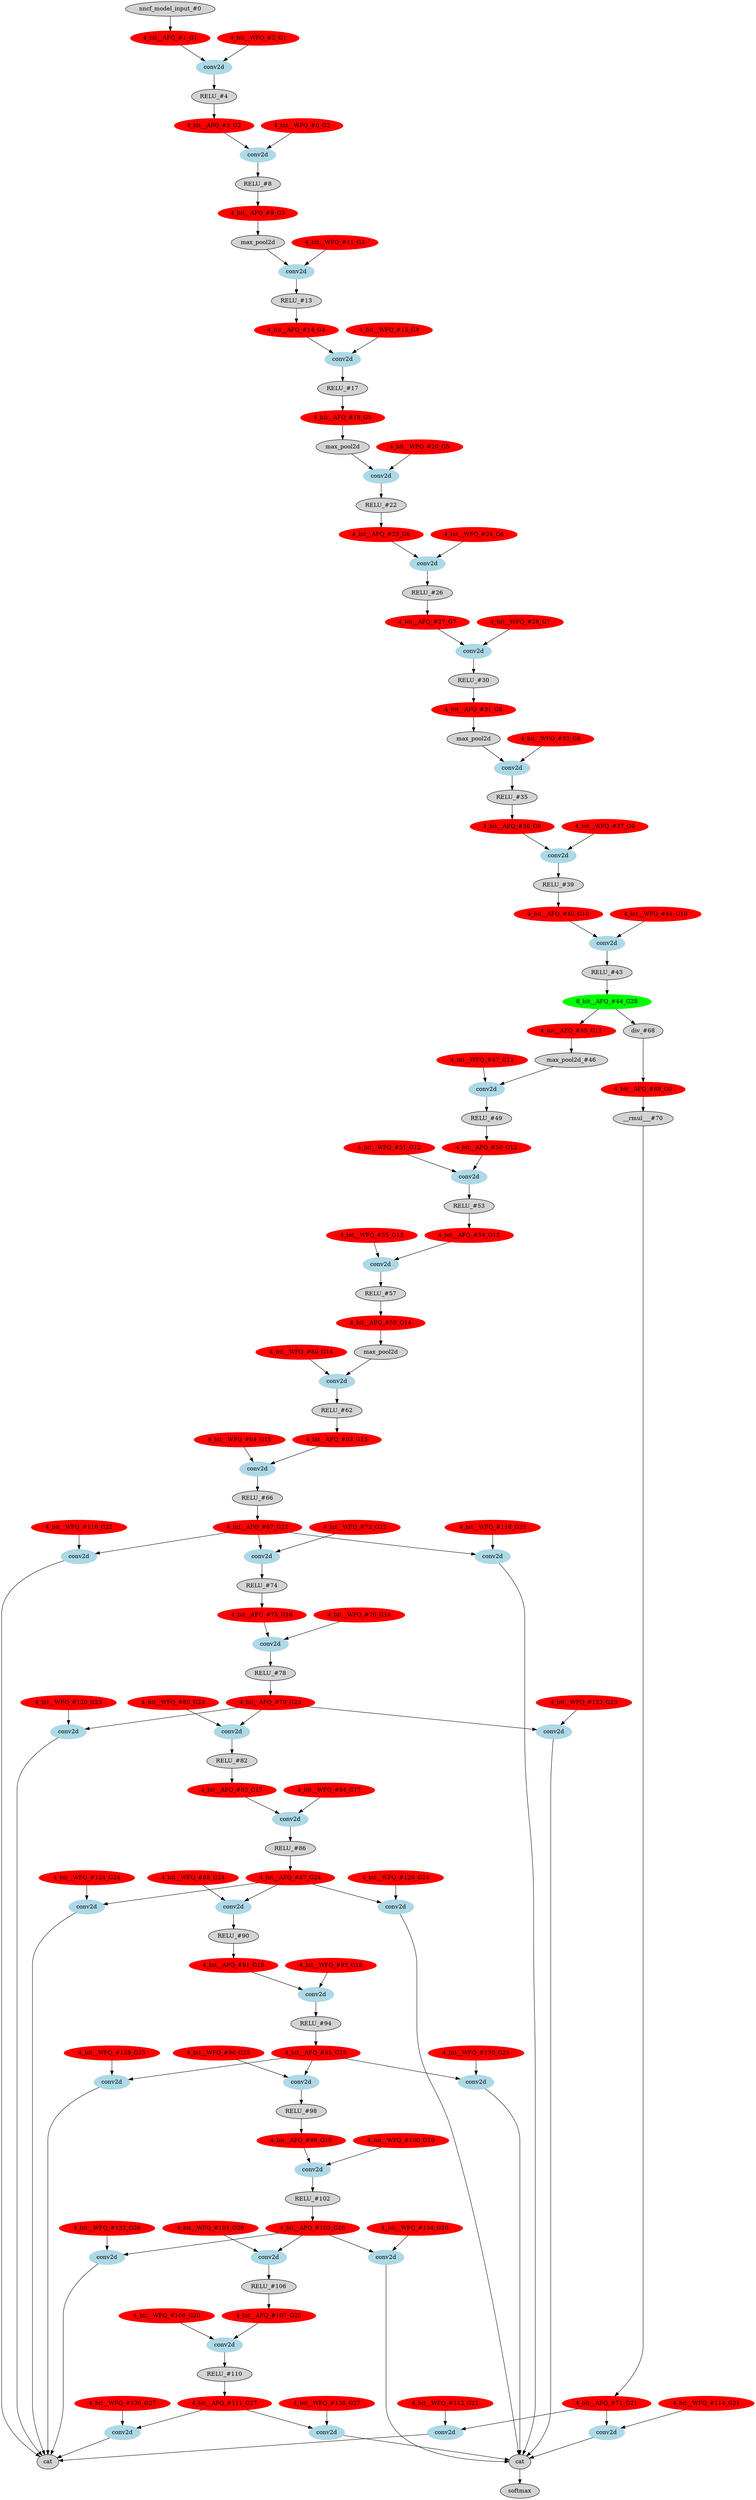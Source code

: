 strict digraph  {
"0 /nncf_model_input" [id=0, label="nncf_model_input_#0", scope="", style=filled, type=nncf_model_input];
"1 SymmetricQuantizer/symmetric_quantize" [color=red, id=1, label="4_bit__AFQ_#1_G1", scope=SymmetricQuantizer, style=filled, type=symmetric_quantize];
"2 SSD_VGG/MultiOutputSequential[basenet]/NNCFConv2d[0]/ModuleDict[pre_ops]/UpdateWeight[0]/SymmetricQuantizer[op]/symmetric_quantize" [color=red, id=2, label="4_bit__WFQ_#2_G1", scope="SSD_VGG/MultiOutputSequential[basenet]/NNCFConv2d[0]/ModuleDict[pre_ops]/UpdateWeight[0]/SymmetricQuantizer[op]", style=filled, type=symmetric_quantize];
"3 SSD_VGG/MultiOutputSequential[basenet]/NNCFConv2d[0]/conv2d" [color=lightblue, id=3, label=conv2d, scope="SSD_VGG/MultiOutputSequential[basenet]/NNCFConv2d[0]", style=filled, type=conv2d];
"4 SSD_VGG/MultiOutputSequential[basenet]/ReLU[1]/RELU" [id=4, label="RELU_#4", scope="SSD_VGG/MultiOutputSequential[basenet]/ReLU[1]", style=filled, type=RELU];
"5 SSD_VGG/MultiOutputSequential[basenet]/ReLU[1]/SymmetricQuantizer/symmetric_quantize" [color=red, id=5, label="4_bit__AFQ_#5_G2", scope="SSD_VGG/MultiOutputSequential[basenet]/ReLU[1]/SymmetricQuantizer", style=filled, type=symmetric_quantize];
"6 SSD_VGG/MultiOutputSequential[basenet]/NNCFConv2d[2]/ModuleDict[pre_ops]/UpdateWeight[0]/SymmetricQuantizer[op]/symmetric_quantize" [color=red, id=6, label="4_bit__WFQ_#6_G2", scope="SSD_VGG/MultiOutputSequential[basenet]/NNCFConv2d[2]/ModuleDict[pre_ops]/UpdateWeight[0]/SymmetricQuantizer[op]", style=filled, type=symmetric_quantize];
"7 SSD_VGG/MultiOutputSequential[basenet]/NNCFConv2d[2]/conv2d" [color=lightblue, id=7, label=conv2d, scope="SSD_VGG/MultiOutputSequential[basenet]/NNCFConv2d[2]", style=filled, type=conv2d];
"8 SSD_VGG/MultiOutputSequential[basenet]/ReLU[3]/RELU" [id=8, label="RELU_#8", scope="SSD_VGG/MultiOutputSequential[basenet]/ReLU[3]", style=filled, type=RELU];
"9 SSD_VGG/MultiOutputSequential[basenet]/ReLU[3]/SymmetricQuantizer/symmetric_quantize" [color=red, id=9, label="4_bit__AFQ_#9_G3", scope="SSD_VGG/MultiOutputSequential[basenet]/ReLU[3]/SymmetricQuantizer", style=filled, type=symmetric_quantize];
"10 SSD_VGG/MultiOutputSequential[basenet]/MaxPool2d[4]/max_pool2d" [id=10, label=max_pool2d, scope="SSD_VGG/MultiOutputSequential[basenet]/MaxPool2d[4]", style=filled, type=max_pool2d];
"11 SSD_VGG/MultiOutputSequential[basenet]/NNCFConv2d[5]/ModuleDict[pre_ops]/UpdateWeight[0]/SymmetricQuantizer[op]/symmetric_quantize" [color=red, id=11, label="4_bit__WFQ_#11_G3", scope="SSD_VGG/MultiOutputSequential[basenet]/NNCFConv2d[5]/ModuleDict[pre_ops]/UpdateWeight[0]/SymmetricQuantizer[op]", style=filled, type=symmetric_quantize];
"12 SSD_VGG/MultiOutputSequential[basenet]/NNCFConv2d[5]/conv2d" [color=lightblue, id=12, label=conv2d, scope="SSD_VGG/MultiOutputSequential[basenet]/NNCFConv2d[5]", style=filled, type=conv2d];
"13 SSD_VGG/MultiOutputSequential[basenet]/ReLU[6]/RELU" [id=13, label="RELU_#13", scope="SSD_VGG/MultiOutputSequential[basenet]/ReLU[6]", style=filled, type=RELU];
"14 SSD_VGG/MultiOutputSequential[basenet]/ReLU[6]/SymmetricQuantizer/symmetric_quantize" [color=red, id=14, label="4_bit__AFQ_#14_G4", scope="SSD_VGG/MultiOutputSequential[basenet]/ReLU[6]/SymmetricQuantizer", style=filled, type=symmetric_quantize];
"15 SSD_VGG/MultiOutputSequential[basenet]/NNCFConv2d[7]/ModuleDict[pre_ops]/UpdateWeight[0]/SymmetricQuantizer[op]/symmetric_quantize" [color=red, id=15, label="4_bit__WFQ_#15_G4", scope="SSD_VGG/MultiOutputSequential[basenet]/NNCFConv2d[7]/ModuleDict[pre_ops]/UpdateWeight[0]/SymmetricQuantizer[op]", style=filled, type=symmetric_quantize];
"16 SSD_VGG/MultiOutputSequential[basenet]/NNCFConv2d[7]/conv2d" [color=lightblue, id=16, label=conv2d, scope="SSD_VGG/MultiOutputSequential[basenet]/NNCFConv2d[7]", style=filled, type=conv2d];
"17 SSD_VGG/MultiOutputSequential[basenet]/ReLU[8]/RELU" [id=17, label="RELU_#17", scope="SSD_VGG/MultiOutputSequential[basenet]/ReLU[8]", style=filled, type=RELU];
"18 SSD_VGG/MultiOutputSequential[basenet]/ReLU[8]/SymmetricQuantizer/symmetric_quantize" [color=red, id=18, label="4_bit__AFQ_#18_G5", scope="SSD_VGG/MultiOutputSequential[basenet]/ReLU[8]/SymmetricQuantizer", style=filled, type=symmetric_quantize];
"19 SSD_VGG/MultiOutputSequential[basenet]/MaxPool2d[9]/max_pool2d" [id=19, label=max_pool2d, scope="SSD_VGG/MultiOutputSequential[basenet]/MaxPool2d[9]", style=filled, type=max_pool2d];
"20 SSD_VGG/MultiOutputSequential[basenet]/NNCFConv2d[10]/ModuleDict[pre_ops]/UpdateWeight[0]/SymmetricQuantizer[op]/symmetric_quantize" [color=red, id=20, label="4_bit__WFQ_#20_G5", scope="SSD_VGG/MultiOutputSequential[basenet]/NNCFConv2d[10]/ModuleDict[pre_ops]/UpdateWeight[0]/SymmetricQuantizer[op]", style=filled, type=symmetric_quantize];
"21 SSD_VGG/MultiOutputSequential[basenet]/NNCFConv2d[10]/conv2d" [color=lightblue, id=21, label=conv2d, scope="SSD_VGG/MultiOutputSequential[basenet]/NNCFConv2d[10]", style=filled, type=conv2d];
"22 SSD_VGG/MultiOutputSequential[basenet]/ReLU[11]/RELU" [id=22, label="RELU_#22", scope="SSD_VGG/MultiOutputSequential[basenet]/ReLU[11]", style=filled, type=RELU];
"23 SSD_VGG/MultiOutputSequential[basenet]/ReLU[11]/SymmetricQuantizer/symmetric_quantize" [color=red, id=23, label="4_bit__AFQ_#23_G6", scope="SSD_VGG/MultiOutputSequential[basenet]/ReLU[11]/SymmetricQuantizer", style=filled, type=symmetric_quantize];
"24 SSD_VGG/MultiOutputSequential[basenet]/NNCFConv2d[12]/ModuleDict[pre_ops]/UpdateWeight[0]/SymmetricQuantizer[op]/symmetric_quantize" [color=red, id=24, label="4_bit__WFQ_#24_G6", scope="SSD_VGG/MultiOutputSequential[basenet]/NNCFConv2d[12]/ModuleDict[pre_ops]/UpdateWeight[0]/SymmetricQuantizer[op]", style=filled, type=symmetric_quantize];
"25 SSD_VGG/MultiOutputSequential[basenet]/NNCFConv2d[12]/conv2d" [color=lightblue, id=25, label=conv2d, scope="SSD_VGG/MultiOutputSequential[basenet]/NNCFConv2d[12]", style=filled, type=conv2d];
"26 SSD_VGG/MultiOutputSequential[basenet]/ReLU[13]/RELU" [id=26, label="RELU_#26", scope="SSD_VGG/MultiOutputSequential[basenet]/ReLU[13]", style=filled, type=RELU];
"27 SSD_VGG/MultiOutputSequential[basenet]/ReLU[13]/SymmetricQuantizer/symmetric_quantize" [color=red, id=27, label="4_bit__AFQ_#27_G7", scope="SSD_VGG/MultiOutputSequential[basenet]/ReLU[13]/SymmetricQuantizer", style=filled, type=symmetric_quantize];
"28 SSD_VGG/MultiOutputSequential[basenet]/NNCFConv2d[14]/ModuleDict[pre_ops]/UpdateWeight[0]/SymmetricQuantizer[op]/symmetric_quantize" [color=red, id=28, label="4_bit__WFQ_#28_G7", scope="SSD_VGG/MultiOutputSequential[basenet]/NNCFConv2d[14]/ModuleDict[pre_ops]/UpdateWeight[0]/SymmetricQuantizer[op]", style=filled, type=symmetric_quantize];
"29 SSD_VGG/MultiOutputSequential[basenet]/NNCFConv2d[14]/conv2d" [color=lightblue, id=29, label=conv2d, scope="SSD_VGG/MultiOutputSequential[basenet]/NNCFConv2d[14]", style=filled, type=conv2d];
"30 SSD_VGG/MultiOutputSequential[basenet]/ReLU[15]/RELU" [id=30, label="RELU_#30", scope="SSD_VGG/MultiOutputSequential[basenet]/ReLU[15]", style=filled, type=RELU];
"31 SSD_VGG/MultiOutputSequential[basenet]/ReLU[15]/SymmetricQuantizer/symmetric_quantize" [color=red, id=31, label="4_bit__AFQ_#31_G8", scope="SSD_VGG/MultiOutputSequential[basenet]/ReLU[15]/SymmetricQuantizer", style=filled, type=symmetric_quantize];
"32 SSD_VGG/MultiOutputSequential[basenet]/MaxPool2d[16]/max_pool2d" [id=32, label=max_pool2d, scope="SSD_VGG/MultiOutputSequential[basenet]/MaxPool2d[16]", style=filled, type=max_pool2d];
"33 SSD_VGG/MultiOutputSequential[basenet]/NNCFConv2d[17]/ModuleDict[pre_ops]/UpdateWeight[0]/SymmetricQuantizer[op]/symmetric_quantize" [color=red, id=33, label="4_bit__WFQ_#33_G8", scope="SSD_VGG/MultiOutputSequential[basenet]/NNCFConv2d[17]/ModuleDict[pre_ops]/UpdateWeight[0]/SymmetricQuantizer[op]", style=filled, type=symmetric_quantize];
"34 SSD_VGG/MultiOutputSequential[basenet]/NNCFConv2d[17]/conv2d" [color=lightblue, id=34, label=conv2d, scope="SSD_VGG/MultiOutputSequential[basenet]/NNCFConv2d[17]", style=filled, type=conv2d];
"35 SSD_VGG/MultiOutputSequential[basenet]/ReLU[18]/RELU" [id=35, label="RELU_#35", scope="SSD_VGG/MultiOutputSequential[basenet]/ReLU[18]", style=filled, type=RELU];
"36 SSD_VGG/MultiOutputSequential[basenet]/ReLU[18]/SymmetricQuantizer/symmetric_quantize" [color=red, id=36, label="4_bit__AFQ_#36_G9", scope="SSD_VGG/MultiOutputSequential[basenet]/ReLU[18]/SymmetricQuantizer", style=filled, type=symmetric_quantize];
"37 SSD_VGG/MultiOutputSequential[basenet]/NNCFConv2d[19]/ModuleDict[pre_ops]/UpdateWeight[0]/SymmetricQuantizer[op]/symmetric_quantize" [color=red, id=37, label="4_bit__WFQ_#37_G9", scope="SSD_VGG/MultiOutputSequential[basenet]/NNCFConv2d[19]/ModuleDict[pre_ops]/UpdateWeight[0]/SymmetricQuantizer[op]", style=filled, type=symmetric_quantize];
"38 SSD_VGG/MultiOutputSequential[basenet]/NNCFConv2d[19]/conv2d" [color=lightblue, id=38, label=conv2d, scope="SSD_VGG/MultiOutputSequential[basenet]/NNCFConv2d[19]", style=filled, type=conv2d];
"39 SSD_VGG/MultiOutputSequential[basenet]/ReLU[20]/RELU" [id=39, label="RELU_#39", scope="SSD_VGG/MultiOutputSequential[basenet]/ReLU[20]", style=filled, type=RELU];
"40 SSD_VGG/MultiOutputSequential[basenet]/ReLU[20]/SymmetricQuantizer/symmetric_quantize" [color=red, id=40, label="4_bit__AFQ_#40_G10", scope="SSD_VGG/MultiOutputSequential[basenet]/ReLU[20]/SymmetricQuantizer", style=filled, type=symmetric_quantize];
"41 SSD_VGG/MultiOutputSequential[basenet]/NNCFConv2d[21]/ModuleDict[pre_ops]/UpdateWeight[0]/SymmetricQuantizer[op]/symmetric_quantize" [color=red, id=41, label="4_bit__WFQ_#41_G10", scope="SSD_VGG/MultiOutputSequential[basenet]/NNCFConv2d[21]/ModuleDict[pre_ops]/UpdateWeight[0]/SymmetricQuantizer[op]", style=filled, type=symmetric_quantize];
"42 SSD_VGG/MultiOutputSequential[basenet]/NNCFConv2d[21]/conv2d" [color=lightblue, id=42, label=conv2d, scope="SSD_VGG/MultiOutputSequential[basenet]/NNCFConv2d[21]", style=filled, type=conv2d];
"43 SSD_VGG/MultiOutputSequential[basenet]/ReLU[22]/RELU" [id=43, label="RELU_#43", scope="SSD_VGG/MultiOutputSequential[basenet]/ReLU[22]", style=filled, type=RELU];
"44 SSD_VGG/MultiOutputSequential[basenet]/ReLU[22]/AsymmetricQuantizer/asymmetric_quantize" [color=green, id=44, label="8_bit__AFQ_#44_G28", scope="SSD_VGG/MultiOutputSequential[basenet]/ReLU[22]/AsymmetricQuantizer", style=filled, type=asymmetric_quantize];
"45 SSD_VGG/MultiOutputSequential[basenet]/MaxPool2d[23]/SymmetricQuantizer/symmetric_quantize" [color=red, id=45, label="4_bit__AFQ_#45_G11", scope="SSD_VGG/MultiOutputSequential[basenet]/MaxPool2d[23]/SymmetricQuantizer", style=filled, type=symmetric_quantize];
"46 SSD_VGG/MultiOutputSequential[basenet]/MaxPool2d[23]/max_pool2d" [id=46, label="max_pool2d_#46", scope="SSD_VGG/MultiOutputSequential[basenet]/MaxPool2d[23]", style=filled, type=max_pool2d];
"47 SSD_VGG/MultiOutputSequential[basenet]/NNCFConv2d[24]/ModuleDict[pre_ops]/UpdateWeight[0]/SymmetricQuantizer[op]/symmetric_quantize" [color=red, id=47, label="4_bit__WFQ_#47_G11", scope="SSD_VGG/MultiOutputSequential[basenet]/NNCFConv2d[24]/ModuleDict[pre_ops]/UpdateWeight[0]/SymmetricQuantizer[op]", style=filled, type=symmetric_quantize];
"48 SSD_VGG/MultiOutputSequential[basenet]/NNCFConv2d[24]/conv2d" [color=lightblue, id=48, label=conv2d, scope="SSD_VGG/MultiOutputSequential[basenet]/NNCFConv2d[24]", style=filled, type=conv2d];
"49 SSD_VGG/MultiOutputSequential[basenet]/ReLU[25]/RELU" [id=49, label="RELU_#49", scope="SSD_VGG/MultiOutputSequential[basenet]/ReLU[25]", style=filled, type=RELU];
"50 SSD_VGG/MultiOutputSequential[basenet]/ReLU[25]/SymmetricQuantizer/symmetric_quantize" [color=red, id=50, label="4_bit__AFQ_#50_G12", scope="SSD_VGG/MultiOutputSequential[basenet]/ReLU[25]/SymmetricQuantizer", style=filled, type=symmetric_quantize];
"51 SSD_VGG/MultiOutputSequential[basenet]/NNCFConv2d[26]/ModuleDict[pre_ops]/UpdateWeight[0]/SymmetricQuantizer[op]/symmetric_quantize" [color=red, id=51, label="4_bit__WFQ_#51_G12", scope="SSD_VGG/MultiOutputSequential[basenet]/NNCFConv2d[26]/ModuleDict[pre_ops]/UpdateWeight[0]/SymmetricQuantizer[op]", style=filled, type=symmetric_quantize];
"52 SSD_VGG/MultiOutputSequential[basenet]/NNCFConv2d[26]/conv2d" [color=lightblue, id=52, label=conv2d, scope="SSD_VGG/MultiOutputSequential[basenet]/NNCFConv2d[26]", style=filled, type=conv2d];
"53 SSD_VGG/MultiOutputSequential[basenet]/ReLU[27]/RELU" [id=53, label="RELU_#53", scope="SSD_VGG/MultiOutputSequential[basenet]/ReLU[27]", style=filled, type=RELU];
"54 SSD_VGG/MultiOutputSequential[basenet]/ReLU[27]/SymmetricQuantizer/symmetric_quantize" [color=red, id=54, label="4_bit__AFQ_#54_G13", scope="SSD_VGG/MultiOutputSequential[basenet]/ReLU[27]/SymmetricQuantizer", style=filled, type=symmetric_quantize];
"55 SSD_VGG/MultiOutputSequential[basenet]/NNCFConv2d[28]/ModuleDict[pre_ops]/UpdateWeight[0]/SymmetricQuantizer[op]/symmetric_quantize" [color=red, id=55, label="4_bit__WFQ_#55_G13", scope="SSD_VGG/MultiOutputSequential[basenet]/NNCFConv2d[28]/ModuleDict[pre_ops]/UpdateWeight[0]/SymmetricQuantizer[op]", style=filled, type=symmetric_quantize];
"56 SSD_VGG/MultiOutputSequential[basenet]/NNCFConv2d[28]/conv2d" [color=lightblue, id=56, label=conv2d, scope="SSD_VGG/MultiOutputSequential[basenet]/NNCFConv2d[28]", style=filled, type=conv2d];
"57 SSD_VGG/MultiOutputSequential[basenet]/ReLU[29]/RELU" [id=57, label="RELU_#57", scope="SSD_VGG/MultiOutputSequential[basenet]/ReLU[29]", style=filled, type=RELU];
"58 SSD_VGG/MultiOutputSequential[basenet]/ReLU[29]/SymmetricQuantizer/symmetric_quantize" [color=red, id=58, label="4_bit__AFQ_#58_G14", scope="SSD_VGG/MultiOutputSequential[basenet]/ReLU[29]/SymmetricQuantizer", style=filled, type=symmetric_quantize];
"59 SSD_VGG/MultiOutputSequential[basenet]/MaxPool2d[30]/max_pool2d" [id=59, label=max_pool2d, scope="SSD_VGG/MultiOutputSequential[basenet]/MaxPool2d[30]", style=filled, type=max_pool2d];
"60 SSD_VGG/MultiOutputSequential[basenet]/NNCFConv2d[31]/ModuleDict[pre_ops]/UpdateWeight[0]/SymmetricQuantizer[op]/symmetric_quantize" [color=red, id=60, label="4_bit__WFQ_#60_G14", scope="SSD_VGG/MultiOutputSequential[basenet]/NNCFConv2d[31]/ModuleDict[pre_ops]/UpdateWeight[0]/SymmetricQuantizer[op]", style=filled, type=symmetric_quantize];
"61 SSD_VGG/MultiOutputSequential[basenet]/NNCFConv2d[31]/conv2d" [color=lightblue, id=61, label=conv2d, scope="SSD_VGG/MultiOutputSequential[basenet]/NNCFConv2d[31]", style=filled, type=conv2d];
"62 SSD_VGG/MultiOutputSequential[basenet]/ReLU[32]/RELU" [id=62, label="RELU_#62", scope="SSD_VGG/MultiOutputSequential[basenet]/ReLU[32]", style=filled, type=RELU];
"63 SSD_VGG/MultiOutputSequential[basenet]/ReLU[32]/SymmetricQuantizer/symmetric_quantize" [color=red, id=63, label="4_bit__AFQ_#63_G15", scope="SSD_VGG/MultiOutputSequential[basenet]/ReLU[32]/SymmetricQuantizer", style=filled, type=symmetric_quantize];
"64 SSD_VGG/MultiOutputSequential[basenet]/NNCFConv2d[33]/ModuleDict[pre_ops]/UpdateWeight[0]/SymmetricQuantizer[op]/symmetric_quantize" [color=red, id=64, label="4_bit__WFQ_#64_G15", scope="SSD_VGG/MultiOutputSequential[basenet]/NNCFConv2d[33]/ModuleDict[pre_ops]/UpdateWeight[0]/SymmetricQuantizer[op]", style=filled, type=symmetric_quantize];
"65 SSD_VGG/MultiOutputSequential[basenet]/NNCFConv2d[33]/conv2d" [color=lightblue, id=65, label=conv2d, scope="SSD_VGG/MultiOutputSequential[basenet]/NNCFConv2d[33]", style=filled, type=conv2d];
"66 SSD_VGG/MultiOutputSequential[basenet]/ReLU[34]/RELU" [id=66, label="RELU_#66", scope="SSD_VGG/MultiOutputSequential[basenet]/ReLU[34]", style=filled, type=RELU];
"67 SSD_VGG/MultiOutputSequential[basenet]/ReLU[34]/SymmetricQuantizer/symmetric_quantize" [color=red, id=67, label="4_bit__AFQ_#67_G22", scope="SSD_VGG/MultiOutputSequential[basenet]/ReLU[34]/SymmetricQuantizer", style=filled, type=symmetric_quantize];
"68 SSD_VGG/L2Norm[L2Norm]/div" [id=68, label="div_#68", scope="SSD_VGG/L2Norm[L2Norm]", style=filled, type=div];
"69 SSD_VGG/L2Norm[L2Norm]/SymmetricQuantizer/symmetric_quantize" [color=red, id=69, label="4_bit__AFQ_#69_G0", scope="SSD_VGG/L2Norm[L2Norm]/SymmetricQuantizer", style=filled, type=symmetric_quantize];
"70 SSD_VGG/L2Norm[L2Norm]/__rmul__" [id=70, label="__rmul___#70", scope="SSD_VGG/L2Norm[L2Norm]", style=filled, type=__rmul__];
"71 SSD_VGG/L2Norm[L2Norm]/SymmetricQuantizer/symmetric_quantize" [color=red, id=71, label="4_bit__AFQ_#71_G21", scope="SSD_VGG/L2Norm[L2Norm]/SymmetricQuantizer", style=filled, type=symmetric_quantize];
"72 SSD_VGG/MultiOutputSequential[extras]/NNCFConv2d[0]/ModuleDict[pre_ops]/UpdateWeight[0]/SymmetricQuantizer[op]/symmetric_quantize" [color=red, id=72, label="4_bit__WFQ_#72_G22", scope="SSD_VGG/MultiOutputSequential[extras]/NNCFConv2d[0]/ModuleDict[pre_ops]/UpdateWeight[0]/SymmetricQuantizer[op]", style=filled, type=symmetric_quantize];
"73 SSD_VGG/MultiOutputSequential[extras]/NNCFConv2d[0]/conv2d" [color=lightblue, id=73, label=conv2d, scope="SSD_VGG/MultiOutputSequential[extras]/NNCFConv2d[0]", style=filled, type=conv2d];
"74 SSD_VGG/MultiOutputSequential[extras]/ReLU[1]/RELU" [id=74, label="RELU_#74", scope="SSD_VGG/MultiOutputSequential[extras]/ReLU[1]", style=filled, type=RELU];
"75 SSD_VGG/MultiOutputSequential[extras]/ReLU[1]/SymmetricQuantizer/symmetric_quantize" [color=red, id=75, label="4_bit__AFQ_#75_G16", scope="SSD_VGG/MultiOutputSequential[extras]/ReLU[1]/SymmetricQuantizer", style=filled, type=symmetric_quantize];
"76 SSD_VGG/MultiOutputSequential[extras]/NNCFConv2d[2]/ModuleDict[pre_ops]/UpdateWeight[0]/SymmetricQuantizer[op]/symmetric_quantize" [color=red, id=76, label="4_bit__WFQ_#76_G16", scope="SSD_VGG/MultiOutputSequential[extras]/NNCFConv2d[2]/ModuleDict[pre_ops]/UpdateWeight[0]/SymmetricQuantizer[op]", style=filled, type=symmetric_quantize];
"77 SSD_VGG/MultiOutputSequential[extras]/NNCFConv2d[2]/conv2d" [color=lightblue, id=77, label=conv2d, scope="SSD_VGG/MultiOutputSequential[extras]/NNCFConv2d[2]", style=filled, type=conv2d];
"78 SSD_VGG/MultiOutputSequential[extras]/ReLU[3]/RELU" [id=78, label="RELU_#78", scope="SSD_VGG/MultiOutputSequential[extras]/ReLU[3]", style=filled, type=RELU];
"79 SSD_VGG/MultiOutputSequential[extras]/ReLU[3]/SymmetricQuantizer/symmetric_quantize" [color=red, id=79, label="4_bit__AFQ_#79_G23", scope="SSD_VGG/MultiOutputSequential[extras]/ReLU[3]/SymmetricQuantizer", style=filled, type=symmetric_quantize];
"80 SSD_VGG/MultiOutputSequential[extras]/NNCFConv2d[4]/ModuleDict[pre_ops]/UpdateWeight[0]/SymmetricQuantizer[op]/symmetric_quantize" [color=red, id=80, label="4_bit__WFQ_#80_G23", scope="SSD_VGG/MultiOutputSequential[extras]/NNCFConv2d[4]/ModuleDict[pre_ops]/UpdateWeight[0]/SymmetricQuantizer[op]", style=filled, type=symmetric_quantize];
"81 SSD_VGG/MultiOutputSequential[extras]/NNCFConv2d[4]/conv2d" [color=lightblue, id=81, label=conv2d, scope="SSD_VGG/MultiOutputSequential[extras]/NNCFConv2d[4]", style=filled, type=conv2d];
"82 SSD_VGG/MultiOutputSequential[extras]/ReLU[5]/RELU" [id=82, label="RELU_#82", scope="SSD_VGG/MultiOutputSequential[extras]/ReLU[5]", style=filled, type=RELU];
"83 SSD_VGG/MultiOutputSequential[extras]/ReLU[5]/SymmetricQuantizer/symmetric_quantize" [color=red, id=83, label="4_bit__AFQ_#83_G17", scope="SSD_VGG/MultiOutputSequential[extras]/ReLU[5]/SymmetricQuantizer", style=filled, type=symmetric_quantize];
"84 SSD_VGG/MultiOutputSequential[extras]/NNCFConv2d[6]/ModuleDict[pre_ops]/UpdateWeight[0]/SymmetricQuantizer[op]/symmetric_quantize" [color=red, id=84, label="4_bit__WFQ_#84_G17", scope="SSD_VGG/MultiOutputSequential[extras]/NNCFConv2d[6]/ModuleDict[pre_ops]/UpdateWeight[0]/SymmetricQuantizer[op]", style=filled, type=symmetric_quantize];
"85 SSD_VGG/MultiOutputSequential[extras]/NNCFConv2d[6]/conv2d" [color=lightblue, id=85, label=conv2d, scope="SSD_VGG/MultiOutputSequential[extras]/NNCFConv2d[6]", style=filled, type=conv2d];
"86 SSD_VGG/MultiOutputSequential[extras]/ReLU[7]/RELU" [id=86, label="RELU_#86", scope="SSD_VGG/MultiOutputSequential[extras]/ReLU[7]", style=filled, type=RELU];
"87 SSD_VGG/MultiOutputSequential[extras]/ReLU[7]/SymmetricQuantizer/symmetric_quantize" [color=red, id=87, label="4_bit__AFQ_#87_G24", scope="SSD_VGG/MultiOutputSequential[extras]/ReLU[7]/SymmetricQuantizer", style=filled, type=symmetric_quantize];
"88 SSD_VGG/MultiOutputSequential[extras]/NNCFConv2d[8]/ModuleDict[pre_ops]/UpdateWeight[0]/SymmetricQuantizer[op]/symmetric_quantize" [color=red, id=88, label="4_bit__WFQ_#88_G24", scope="SSD_VGG/MultiOutputSequential[extras]/NNCFConv2d[8]/ModuleDict[pre_ops]/UpdateWeight[0]/SymmetricQuantizer[op]", style=filled, type=symmetric_quantize];
"89 SSD_VGG/MultiOutputSequential[extras]/NNCFConv2d[8]/conv2d" [color=lightblue, id=89, label=conv2d, scope="SSD_VGG/MultiOutputSequential[extras]/NNCFConv2d[8]", style=filled, type=conv2d];
"90 SSD_VGG/MultiOutputSequential[extras]/ReLU[9]/RELU" [id=90, label="RELU_#90", scope="SSD_VGG/MultiOutputSequential[extras]/ReLU[9]", style=filled, type=RELU];
"91 SSD_VGG/MultiOutputSequential[extras]/ReLU[9]/SymmetricQuantizer/symmetric_quantize" [color=red, id=91, label="4_bit__AFQ_#91_G18", scope="SSD_VGG/MultiOutputSequential[extras]/ReLU[9]/SymmetricQuantizer", style=filled, type=symmetric_quantize];
"92 SSD_VGG/MultiOutputSequential[extras]/NNCFConv2d[10]/ModuleDict[pre_ops]/UpdateWeight[0]/SymmetricQuantizer[op]/symmetric_quantize" [color=red, id=92, label="4_bit__WFQ_#92_G18", scope="SSD_VGG/MultiOutputSequential[extras]/NNCFConv2d[10]/ModuleDict[pre_ops]/UpdateWeight[0]/SymmetricQuantizer[op]", style=filled, type=symmetric_quantize];
"93 SSD_VGG/MultiOutputSequential[extras]/NNCFConv2d[10]/conv2d" [color=lightblue, id=93, label=conv2d, scope="SSD_VGG/MultiOutputSequential[extras]/NNCFConv2d[10]", style=filled, type=conv2d];
"94 SSD_VGG/MultiOutputSequential[extras]/ReLU[11]/RELU" [id=94, label="RELU_#94", scope="SSD_VGG/MultiOutputSequential[extras]/ReLU[11]", style=filled, type=RELU];
"95 SSD_VGG/MultiOutputSequential[extras]/ReLU[11]/SymmetricQuantizer/symmetric_quantize" [color=red, id=95, label="4_bit__AFQ_#95_G25", scope="SSD_VGG/MultiOutputSequential[extras]/ReLU[11]/SymmetricQuantizer", style=filled, type=symmetric_quantize];
"96 SSD_VGG/MultiOutputSequential[extras]/NNCFConv2d[12]/ModuleDict[pre_ops]/UpdateWeight[0]/SymmetricQuantizer[op]/symmetric_quantize" [color=red, id=96, label="4_bit__WFQ_#96_G25", scope="SSD_VGG/MultiOutputSequential[extras]/NNCFConv2d[12]/ModuleDict[pre_ops]/UpdateWeight[0]/SymmetricQuantizer[op]", style=filled, type=symmetric_quantize];
"97 SSD_VGG/MultiOutputSequential[extras]/NNCFConv2d[12]/conv2d" [color=lightblue, id=97, label=conv2d, scope="SSD_VGG/MultiOutputSequential[extras]/NNCFConv2d[12]", style=filled, type=conv2d];
"98 SSD_VGG/MultiOutputSequential[extras]/ReLU[13]/RELU" [id=98, label="RELU_#98", scope="SSD_VGG/MultiOutputSequential[extras]/ReLU[13]", style=filled, type=RELU];
"99 SSD_VGG/MultiOutputSequential[extras]/ReLU[13]/SymmetricQuantizer/symmetric_quantize" [color=red, id=99, label="4_bit__AFQ_#99_G19", scope="SSD_VGG/MultiOutputSequential[extras]/ReLU[13]/SymmetricQuantizer", style=filled, type=symmetric_quantize];
"100 SSD_VGG/MultiOutputSequential[extras]/NNCFConv2d[14]/ModuleDict[pre_ops]/UpdateWeight[0]/SymmetricQuantizer[op]/symmetric_quantize" [color=red, id=100, label="4_bit__WFQ_#100_G19", scope="SSD_VGG/MultiOutputSequential[extras]/NNCFConv2d[14]/ModuleDict[pre_ops]/UpdateWeight[0]/SymmetricQuantizer[op]", style=filled, type=symmetric_quantize];
"101 SSD_VGG/MultiOutputSequential[extras]/NNCFConv2d[14]/conv2d" [color=lightblue, id=101, label=conv2d, scope="SSD_VGG/MultiOutputSequential[extras]/NNCFConv2d[14]", style=filled, type=conv2d];
"102 SSD_VGG/MultiOutputSequential[extras]/ReLU[15]/RELU" [id=102, label="RELU_#102", scope="SSD_VGG/MultiOutputSequential[extras]/ReLU[15]", style=filled, type=RELU];
"103 SSD_VGG/MultiOutputSequential[extras]/ReLU[15]/SymmetricQuantizer/symmetric_quantize" [color=red, id=103, label="4_bit__AFQ_#103_G26", scope="SSD_VGG/MultiOutputSequential[extras]/ReLU[15]/SymmetricQuantizer", style=filled, type=symmetric_quantize];
"104 SSD_VGG/MultiOutputSequential[extras]/NNCFConv2d[16]/ModuleDict[pre_ops]/UpdateWeight[0]/SymmetricQuantizer[op]/symmetric_quantize" [color=red, id=104, label="4_bit__WFQ_#104_G26", scope="SSD_VGG/MultiOutputSequential[extras]/NNCFConv2d[16]/ModuleDict[pre_ops]/UpdateWeight[0]/SymmetricQuantizer[op]", style=filled, type=symmetric_quantize];
"105 SSD_VGG/MultiOutputSequential[extras]/NNCFConv2d[16]/conv2d" [color=lightblue, id=105, label=conv2d, scope="SSD_VGG/MultiOutputSequential[extras]/NNCFConv2d[16]", style=filled, type=conv2d];
"106 SSD_VGG/MultiOutputSequential[extras]/ReLU[17]/RELU" [id=106, label="RELU_#106", scope="SSD_VGG/MultiOutputSequential[extras]/ReLU[17]", style=filled, type=RELU];
"107 SSD_VGG/MultiOutputSequential[extras]/ReLU[17]/SymmetricQuantizer/symmetric_quantize" [color=red, id=107, label="4_bit__AFQ_#107_G20", scope="SSD_VGG/MultiOutputSequential[extras]/ReLU[17]/SymmetricQuantizer", style=filled, type=symmetric_quantize];
"108 SSD_VGG/MultiOutputSequential[extras]/NNCFConv2d[18]/ModuleDict[pre_ops]/UpdateWeight[0]/SymmetricQuantizer[op]/symmetric_quantize" [color=red, id=108, label="4_bit__WFQ_#108_G20", scope="SSD_VGG/MultiOutputSequential[extras]/NNCFConv2d[18]/ModuleDict[pre_ops]/UpdateWeight[0]/SymmetricQuantizer[op]", style=filled, type=symmetric_quantize];
"109 SSD_VGG/MultiOutputSequential[extras]/NNCFConv2d[18]/conv2d" [color=lightblue, id=109, label=conv2d, scope="SSD_VGG/MultiOutputSequential[extras]/NNCFConv2d[18]", style=filled, type=conv2d];
"110 SSD_VGG/MultiOutputSequential[extras]/ReLU[19]/RELU" [id=110, label="RELU_#110", scope="SSD_VGG/MultiOutputSequential[extras]/ReLU[19]", style=filled, type=RELU];
"111 SSD_VGG/MultiOutputSequential[extras]/ReLU[19]/SymmetricQuantizer/symmetric_quantize" [color=red, id=111, label="4_bit__AFQ_#111_G27", scope="SSD_VGG/MultiOutputSequential[extras]/ReLU[19]/SymmetricQuantizer", style=filled, type=symmetric_quantize];
"112 SSD_VGG/SSDDetectionOutput[detection_head]/ModuleList[heads]/SSDHead[0]/NNCFConv2d[loc]/ModuleDict[pre_ops]/UpdateWeight[0]/SymmetricQuantizer[op]/symmetric_quantize" [color=red, id=112, label="4_bit__WFQ_#112_G21", scope="SSD_VGG/SSDDetectionOutput[detection_head]/ModuleList[heads]/SSDHead[0]/NNCFConv2d[loc]/ModuleDict[pre_ops]/UpdateWeight[0]/SymmetricQuantizer[op]", style=filled, type=symmetric_quantize];
"113 SSD_VGG/SSDDetectionOutput[detection_head]/ModuleList[heads]/SSDHead[0]/NNCFConv2d[loc]/conv2d" [color=lightblue, id=113, label=conv2d, scope="SSD_VGG/SSDDetectionOutput[detection_head]/ModuleList[heads]/SSDHead[0]/NNCFConv2d[loc]", style=filled, type=conv2d];
"114 SSD_VGG/SSDDetectionOutput[detection_head]/ModuleList[heads]/SSDHead[0]/NNCFConv2d[conf]/ModuleDict[pre_ops]/UpdateWeight[0]/SymmetricQuantizer[op]/symmetric_quantize" [color=red, id=114, label="4_bit__WFQ_#114_G21", scope="SSD_VGG/SSDDetectionOutput[detection_head]/ModuleList[heads]/SSDHead[0]/NNCFConv2d[conf]/ModuleDict[pre_ops]/UpdateWeight[0]/SymmetricQuantizer[op]", style=filled, type=symmetric_quantize];
"115 SSD_VGG/SSDDetectionOutput[detection_head]/ModuleList[heads]/SSDHead[0]/NNCFConv2d[conf]/conv2d" [color=lightblue, id=115, label=conv2d, scope="SSD_VGG/SSDDetectionOutput[detection_head]/ModuleList[heads]/SSDHead[0]/NNCFConv2d[conf]", style=filled, type=conv2d];
"116 SSD_VGG/SSDDetectionOutput[detection_head]/ModuleList[heads]/SSDHead[1]/NNCFConv2d[loc]/ModuleDict[pre_ops]/UpdateWeight[0]/SymmetricQuantizer[op]/symmetric_quantize" [color=red, id=116, label="4_bit__WFQ_#116_G22", scope="SSD_VGG/SSDDetectionOutput[detection_head]/ModuleList[heads]/SSDHead[1]/NNCFConv2d[loc]/ModuleDict[pre_ops]/UpdateWeight[0]/SymmetricQuantizer[op]", style=filled, type=symmetric_quantize];
"117 SSD_VGG/SSDDetectionOutput[detection_head]/ModuleList[heads]/SSDHead[1]/NNCFConv2d[loc]/conv2d" [color=lightblue, id=117, label=conv2d, scope="SSD_VGG/SSDDetectionOutput[detection_head]/ModuleList[heads]/SSDHead[1]/NNCFConv2d[loc]", style=filled, type=conv2d];
"118 SSD_VGG/SSDDetectionOutput[detection_head]/ModuleList[heads]/SSDHead[1]/NNCFConv2d[conf]/ModuleDict[pre_ops]/UpdateWeight[0]/SymmetricQuantizer[op]/symmetric_quantize" [color=red, id=118, label="4_bit__WFQ_#118_G22", scope="SSD_VGG/SSDDetectionOutput[detection_head]/ModuleList[heads]/SSDHead[1]/NNCFConv2d[conf]/ModuleDict[pre_ops]/UpdateWeight[0]/SymmetricQuantizer[op]", style=filled, type=symmetric_quantize];
"119 SSD_VGG/SSDDetectionOutput[detection_head]/ModuleList[heads]/SSDHead[1]/NNCFConv2d[conf]/conv2d" [color=lightblue, id=119, label=conv2d, scope="SSD_VGG/SSDDetectionOutput[detection_head]/ModuleList[heads]/SSDHead[1]/NNCFConv2d[conf]", style=filled, type=conv2d];
"120 SSD_VGG/SSDDetectionOutput[detection_head]/ModuleList[heads]/SSDHead[2]/NNCFConv2d[loc]/ModuleDict[pre_ops]/UpdateWeight[0]/SymmetricQuantizer[op]/symmetric_quantize" [color=red, id=120, label="4_bit__WFQ_#120_G23", scope="SSD_VGG/SSDDetectionOutput[detection_head]/ModuleList[heads]/SSDHead[2]/NNCFConv2d[loc]/ModuleDict[pre_ops]/UpdateWeight[0]/SymmetricQuantizer[op]", style=filled, type=symmetric_quantize];
"121 SSD_VGG/SSDDetectionOutput[detection_head]/ModuleList[heads]/SSDHead[2]/NNCFConv2d[loc]/conv2d" [color=lightblue, id=121, label=conv2d, scope="SSD_VGG/SSDDetectionOutput[detection_head]/ModuleList[heads]/SSDHead[2]/NNCFConv2d[loc]", style=filled, type=conv2d];
"122 SSD_VGG/SSDDetectionOutput[detection_head]/ModuleList[heads]/SSDHead[2]/NNCFConv2d[conf]/ModuleDict[pre_ops]/UpdateWeight[0]/SymmetricQuantizer[op]/symmetric_quantize" [color=red, id=122, label="4_bit__WFQ_#122_G23", scope="SSD_VGG/SSDDetectionOutput[detection_head]/ModuleList[heads]/SSDHead[2]/NNCFConv2d[conf]/ModuleDict[pre_ops]/UpdateWeight[0]/SymmetricQuantizer[op]", style=filled, type=symmetric_quantize];
"123 SSD_VGG/SSDDetectionOutput[detection_head]/ModuleList[heads]/SSDHead[2]/NNCFConv2d[conf]/conv2d" [color=lightblue, id=123, label=conv2d, scope="SSD_VGG/SSDDetectionOutput[detection_head]/ModuleList[heads]/SSDHead[2]/NNCFConv2d[conf]", style=filled, type=conv2d];
"124 SSD_VGG/SSDDetectionOutput[detection_head]/ModuleList[heads]/SSDHead[3]/NNCFConv2d[loc]/ModuleDict[pre_ops]/UpdateWeight[0]/SymmetricQuantizer[op]/symmetric_quantize" [color=red, id=124, label="4_bit__WFQ_#124_G24", scope="SSD_VGG/SSDDetectionOutput[detection_head]/ModuleList[heads]/SSDHead[3]/NNCFConv2d[loc]/ModuleDict[pre_ops]/UpdateWeight[0]/SymmetricQuantizer[op]", style=filled, type=symmetric_quantize];
"125 SSD_VGG/SSDDetectionOutput[detection_head]/ModuleList[heads]/SSDHead[3]/NNCFConv2d[loc]/conv2d" [color=lightblue, id=125, label=conv2d, scope="SSD_VGG/SSDDetectionOutput[detection_head]/ModuleList[heads]/SSDHead[3]/NNCFConv2d[loc]", style=filled, type=conv2d];
"126 SSD_VGG/SSDDetectionOutput[detection_head]/ModuleList[heads]/SSDHead[3]/NNCFConv2d[conf]/ModuleDict[pre_ops]/UpdateWeight[0]/SymmetricQuantizer[op]/symmetric_quantize" [color=red, id=126, label="4_bit__WFQ_#126_G24", scope="SSD_VGG/SSDDetectionOutput[detection_head]/ModuleList[heads]/SSDHead[3]/NNCFConv2d[conf]/ModuleDict[pre_ops]/UpdateWeight[0]/SymmetricQuantizer[op]", style=filled, type=symmetric_quantize];
"127 SSD_VGG/SSDDetectionOutput[detection_head]/ModuleList[heads]/SSDHead[3]/NNCFConv2d[conf]/conv2d" [color=lightblue, id=127, label=conv2d, scope="SSD_VGG/SSDDetectionOutput[detection_head]/ModuleList[heads]/SSDHead[3]/NNCFConv2d[conf]", style=filled, type=conv2d];
"128 SSD_VGG/SSDDetectionOutput[detection_head]/ModuleList[heads]/SSDHead[4]/NNCFConv2d[loc]/ModuleDict[pre_ops]/UpdateWeight[0]/SymmetricQuantizer[op]/symmetric_quantize" [color=red, id=128, label="4_bit__WFQ_#128_G25", scope="SSD_VGG/SSDDetectionOutput[detection_head]/ModuleList[heads]/SSDHead[4]/NNCFConv2d[loc]/ModuleDict[pre_ops]/UpdateWeight[0]/SymmetricQuantizer[op]", style=filled, type=symmetric_quantize];
"129 SSD_VGG/SSDDetectionOutput[detection_head]/ModuleList[heads]/SSDHead[4]/NNCFConv2d[loc]/conv2d" [color=lightblue, id=129, label=conv2d, scope="SSD_VGG/SSDDetectionOutput[detection_head]/ModuleList[heads]/SSDHead[4]/NNCFConv2d[loc]", style=filled, type=conv2d];
"130 SSD_VGG/SSDDetectionOutput[detection_head]/ModuleList[heads]/SSDHead[4]/NNCFConv2d[conf]/ModuleDict[pre_ops]/UpdateWeight[0]/SymmetricQuantizer[op]/symmetric_quantize" [color=red, id=130, label="4_bit__WFQ_#130_G25", scope="SSD_VGG/SSDDetectionOutput[detection_head]/ModuleList[heads]/SSDHead[4]/NNCFConv2d[conf]/ModuleDict[pre_ops]/UpdateWeight[0]/SymmetricQuantizer[op]", style=filled, type=symmetric_quantize];
"131 SSD_VGG/SSDDetectionOutput[detection_head]/ModuleList[heads]/SSDHead[4]/NNCFConv2d[conf]/conv2d" [color=lightblue, id=131, label=conv2d, scope="SSD_VGG/SSDDetectionOutput[detection_head]/ModuleList[heads]/SSDHead[4]/NNCFConv2d[conf]", style=filled, type=conv2d];
"132 SSD_VGG/SSDDetectionOutput[detection_head]/ModuleList[heads]/SSDHead[5]/NNCFConv2d[loc]/ModuleDict[pre_ops]/UpdateWeight[0]/SymmetricQuantizer[op]/symmetric_quantize" [color=red, id=132, label="4_bit__WFQ_#132_G26", scope="SSD_VGG/SSDDetectionOutput[detection_head]/ModuleList[heads]/SSDHead[5]/NNCFConv2d[loc]/ModuleDict[pre_ops]/UpdateWeight[0]/SymmetricQuantizer[op]", style=filled, type=symmetric_quantize];
"133 SSD_VGG/SSDDetectionOutput[detection_head]/ModuleList[heads]/SSDHead[5]/NNCFConv2d[loc]/conv2d" [color=lightblue, id=133, label=conv2d, scope="SSD_VGG/SSDDetectionOutput[detection_head]/ModuleList[heads]/SSDHead[5]/NNCFConv2d[loc]", style=filled, type=conv2d];
"134 SSD_VGG/SSDDetectionOutput[detection_head]/ModuleList[heads]/SSDHead[5]/NNCFConv2d[conf]/ModuleDict[pre_ops]/UpdateWeight[0]/SymmetricQuantizer[op]/symmetric_quantize" [color=red, id=134, label="4_bit__WFQ_#134_G26", scope="SSD_VGG/SSDDetectionOutput[detection_head]/ModuleList[heads]/SSDHead[5]/NNCFConv2d[conf]/ModuleDict[pre_ops]/UpdateWeight[0]/SymmetricQuantizer[op]", style=filled, type=symmetric_quantize];
"135 SSD_VGG/SSDDetectionOutput[detection_head]/ModuleList[heads]/SSDHead[5]/NNCFConv2d[conf]/conv2d" [color=lightblue, id=135, label=conv2d, scope="SSD_VGG/SSDDetectionOutput[detection_head]/ModuleList[heads]/SSDHead[5]/NNCFConv2d[conf]", style=filled, type=conv2d];
"136 SSD_VGG/SSDDetectionOutput[detection_head]/ModuleList[heads]/SSDHead[6]/NNCFConv2d[loc]/ModuleDict[pre_ops]/UpdateWeight[0]/SymmetricQuantizer[op]/symmetric_quantize" [color=red, id=136, label="4_bit__WFQ_#136_G27", scope="SSD_VGG/SSDDetectionOutput[detection_head]/ModuleList[heads]/SSDHead[6]/NNCFConv2d[loc]/ModuleDict[pre_ops]/UpdateWeight[0]/SymmetricQuantizer[op]", style=filled, type=symmetric_quantize];
"137 SSD_VGG/SSDDetectionOutput[detection_head]/ModuleList[heads]/SSDHead[6]/NNCFConv2d[loc]/conv2d" [color=lightblue, id=137, label=conv2d, scope="SSD_VGG/SSDDetectionOutput[detection_head]/ModuleList[heads]/SSDHead[6]/NNCFConv2d[loc]", style=filled, type=conv2d];
"138 SSD_VGG/SSDDetectionOutput[detection_head]/ModuleList[heads]/SSDHead[6]/NNCFConv2d[conf]/ModuleDict[pre_ops]/UpdateWeight[0]/SymmetricQuantizer[op]/symmetric_quantize" [color=red, id=138, label="4_bit__WFQ_#138_G27", scope="SSD_VGG/SSDDetectionOutput[detection_head]/ModuleList[heads]/SSDHead[6]/NNCFConv2d[conf]/ModuleDict[pre_ops]/UpdateWeight[0]/SymmetricQuantizer[op]", style=filled, type=symmetric_quantize];
"139 SSD_VGG/SSDDetectionOutput[detection_head]/ModuleList[heads]/SSDHead[6]/NNCFConv2d[conf]/conv2d" [color=lightblue, id=139, label=conv2d, scope="SSD_VGG/SSDDetectionOutput[detection_head]/ModuleList[heads]/SSDHead[6]/NNCFConv2d[conf]", style=filled, type=conv2d];
"140 SSD_VGG/SSDDetectionOutput[detection_head]/cat" [id=140, label=cat, scope="SSD_VGG/SSDDetectionOutput[detection_head]", style=filled, type=cat];
"141 SSD_VGG/SSDDetectionOutput[detection_head]/cat" [id=141, label=cat, scope="SSD_VGG/SSDDetectionOutput[detection_head]", style=filled, type=cat];
"142 SSD_VGG/SSDDetectionOutput[detection_head]/softmax" [id=142, label=softmax, scope="SSD_VGG/SSDDetectionOutput[detection_head]", style=filled, type=softmax];
"0 /nncf_model_input" -> "1 SymmetricQuantizer/symmetric_quantize";
"1 SymmetricQuantizer/symmetric_quantize" -> "3 SSD_VGG/MultiOutputSequential[basenet]/NNCFConv2d[0]/conv2d";
"2 SSD_VGG/MultiOutputSequential[basenet]/NNCFConv2d[0]/ModuleDict[pre_ops]/UpdateWeight[0]/SymmetricQuantizer[op]/symmetric_quantize" -> "3 SSD_VGG/MultiOutputSequential[basenet]/NNCFConv2d[0]/conv2d";
"3 SSD_VGG/MultiOutputSequential[basenet]/NNCFConv2d[0]/conv2d" -> "4 SSD_VGG/MultiOutputSequential[basenet]/ReLU[1]/RELU";
"4 SSD_VGG/MultiOutputSequential[basenet]/ReLU[1]/RELU" -> "5 SSD_VGG/MultiOutputSequential[basenet]/ReLU[1]/SymmetricQuantizer/symmetric_quantize";
"5 SSD_VGG/MultiOutputSequential[basenet]/ReLU[1]/SymmetricQuantizer/symmetric_quantize" -> "7 SSD_VGG/MultiOutputSequential[basenet]/NNCFConv2d[2]/conv2d";
"6 SSD_VGG/MultiOutputSequential[basenet]/NNCFConv2d[2]/ModuleDict[pre_ops]/UpdateWeight[0]/SymmetricQuantizer[op]/symmetric_quantize" -> "7 SSD_VGG/MultiOutputSequential[basenet]/NNCFConv2d[2]/conv2d";
"7 SSD_VGG/MultiOutputSequential[basenet]/NNCFConv2d[2]/conv2d" -> "8 SSD_VGG/MultiOutputSequential[basenet]/ReLU[3]/RELU";
"8 SSD_VGG/MultiOutputSequential[basenet]/ReLU[3]/RELU" -> "9 SSD_VGG/MultiOutputSequential[basenet]/ReLU[3]/SymmetricQuantizer/symmetric_quantize";
"9 SSD_VGG/MultiOutputSequential[basenet]/ReLU[3]/SymmetricQuantizer/symmetric_quantize" -> "10 SSD_VGG/MultiOutputSequential[basenet]/MaxPool2d[4]/max_pool2d";
"10 SSD_VGG/MultiOutputSequential[basenet]/MaxPool2d[4]/max_pool2d" -> "12 SSD_VGG/MultiOutputSequential[basenet]/NNCFConv2d[5]/conv2d";
"11 SSD_VGG/MultiOutputSequential[basenet]/NNCFConv2d[5]/ModuleDict[pre_ops]/UpdateWeight[0]/SymmetricQuantizer[op]/symmetric_quantize" -> "12 SSD_VGG/MultiOutputSequential[basenet]/NNCFConv2d[5]/conv2d";
"12 SSD_VGG/MultiOutputSequential[basenet]/NNCFConv2d[5]/conv2d" -> "13 SSD_VGG/MultiOutputSequential[basenet]/ReLU[6]/RELU";
"13 SSD_VGG/MultiOutputSequential[basenet]/ReLU[6]/RELU" -> "14 SSD_VGG/MultiOutputSequential[basenet]/ReLU[6]/SymmetricQuantizer/symmetric_quantize";
"14 SSD_VGG/MultiOutputSequential[basenet]/ReLU[6]/SymmetricQuantizer/symmetric_quantize" -> "16 SSD_VGG/MultiOutputSequential[basenet]/NNCFConv2d[7]/conv2d";
"15 SSD_VGG/MultiOutputSequential[basenet]/NNCFConv2d[7]/ModuleDict[pre_ops]/UpdateWeight[0]/SymmetricQuantizer[op]/symmetric_quantize" -> "16 SSD_VGG/MultiOutputSequential[basenet]/NNCFConv2d[7]/conv2d";
"16 SSD_VGG/MultiOutputSequential[basenet]/NNCFConv2d[7]/conv2d" -> "17 SSD_VGG/MultiOutputSequential[basenet]/ReLU[8]/RELU";
"17 SSD_VGG/MultiOutputSequential[basenet]/ReLU[8]/RELU" -> "18 SSD_VGG/MultiOutputSequential[basenet]/ReLU[8]/SymmetricQuantizer/symmetric_quantize";
"18 SSD_VGG/MultiOutputSequential[basenet]/ReLU[8]/SymmetricQuantizer/symmetric_quantize" -> "19 SSD_VGG/MultiOutputSequential[basenet]/MaxPool2d[9]/max_pool2d";
"19 SSD_VGG/MultiOutputSequential[basenet]/MaxPool2d[9]/max_pool2d" -> "21 SSD_VGG/MultiOutputSequential[basenet]/NNCFConv2d[10]/conv2d";
"20 SSD_VGG/MultiOutputSequential[basenet]/NNCFConv2d[10]/ModuleDict[pre_ops]/UpdateWeight[0]/SymmetricQuantizer[op]/symmetric_quantize" -> "21 SSD_VGG/MultiOutputSequential[basenet]/NNCFConv2d[10]/conv2d";
"21 SSD_VGG/MultiOutputSequential[basenet]/NNCFConv2d[10]/conv2d" -> "22 SSD_VGG/MultiOutputSequential[basenet]/ReLU[11]/RELU";
"22 SSD_VGG/MultiOutputSequential[basenet]/ReLU[11]/RELU" -> "23 SSD_VGG/MultiOutputSequential[basenet]/ReLU[11]/SymmetricQuantizer/symmetric_quantize";
"23 SSD_VGG/MultiOutputSequential[basenet]/ReLU[11]/SymmetricQuantizer/symmetric_quantize" -> "25 SSD_VGG/MultiOutputSequential[basenet]/NNCFConv2d[12]/conv2d";
"24 SSD_VGG/MultiOutputSequential[basenet]/NNCFConv2d[12]/ModuleDict[pre_ops]/UpdateWeight[0]/SymmetricQuantizer[op]/symmetric_quantize" -> "25 SSD_VGG/MultiOutputSequential[basenet]/NNCFConv2d[12]/conv2d";
"25 SSD_VGG/MultiOutputSequential[basenet]/NNCFConv2d[12]/conv2d" -> "26 SSD_VGG/MultiOutputSequential[basenet]/ReLU[13]/RELU";
"26 SSD_VGG/MultiOutputSequential[basenet]/ReLU[13]/RELU" -> "27 SSD_VGG/MultiOutputSequential[basenet]/ReLU[13]/SymmetricQuantizer/symmetric_quantize";
"27 SSD_VGG/MultiOutputSequential[basenet]/ReLU[13]/SymmetricQuantizer/symmetric_quantize" -> "29 SSD_VGG/MultiOutputSequential[basenet]/NNCFConv2d[14]/conv2d";
"28 SSD_VGG/MultiOutputSequential[basenet]/NNCFConv2d[14]/ModuleDict[pre_ops]/UpdateWeight[0]/SymmetricQuantizer[op]/symmetric_quantize" -> "29 SSD_VGG/MultiOutputSequential[basenet]/NNCFConv2d[14]/conv2d";
"29 SSD_VGG/MultiOutputSequential[basenet]/NNCFConv2d[14]/conv2d" -> "30 SSD_VGG/MultiOutputSequential[basenet]/ReLU[15]/RELU";
"30 SSD_VGG/MultiOutputSequential[basenet]/ReLU[15]/RELU" -> "31 SSD_VGG/MultiOutputSequential[basenet]/ReLU[15]/SymmetricQuantizer/symmetric_quantize";
"31 SSD_VGG/MultiOutputSequential[basenet]/ReLU[15]/SymmetricQuantizer/symmetric_quantize" -> "32 SSD_VGG/MultiOutputSequential[basenet]/MaxPool2d[16]/max_pool2d";
"32 SSD_VGG/MultiOutputSequential[basenet]/MaxPool2d[16]/max_pool2d" -> "34 SSD_VGG/MultiOutputSequential[basenet]/NNCFConv2d[17]/conv2d";
"33 SSD_VGG/MultiOutputSequential[basenet]/NNCFConv2d[17]/ModuleDict[pre_ops]/UpdateWeight[0]/SymmetricQuantizer[op]/symmetric_quantize" -> "34 SSD_VGG/MultiOutputSequential[basenet]/NNCFConv2d[17]/conv2d";
"34 SSD_VGG/MultiOutputSequential[basenet]/NNCFConv2d[17]/conv2d" -> "35 SSD_VGG/MultiOutputSequential[basenet]/ReLU[18]/RELU";
"35 SSD_VGG/MultiOutputSequential[basenet]/ReLU[18]/RELU" -> "36 SSD_VGG/MultiOutputSequential[basenet]/ReLU[18]/SymmetricQuantizer/symmetric_quantize";
"36 SSD_VGG/MultiOutputSequential[basenet]/ReLU[18]/SymmetricQuantizer/symmetric_quantize" -> "38 SSD_VGG/MultiOutputSequential[basenet]/NNCFConv2d[19]/conv2d";
"37 SSD_VGG/MultiOutputSequential[basenet]/NNCFConv2d[19]/ModuleDict[pre_ops]/UpdateWeight[0]/SymmetricQuantizer[op]/symmetric_quantize" -> "38 SSD_VGG/MultiOutputSequential[basenet]/NNCFConv2d[19]/conv2d";
"38 SSD_VGG/MultiOutputSequential[basenet]/NNCFConv2d[19]/conv2d" -> "39 SSD_VGG/MultiOutputSequential[basenet]/ReLU[20]/RELU";
"39 SSD_VGG/MultiOutputSequential[basenet]/ReLU[20]/RELU" -> "40 SSD_VGG/MultiOutputSequential[basenet]/ReLU[20]/SymmetricQuantizer/symmetric_quantize";
"40 SSD_VGG/MultiOutputSequential[basenet]/ReLU[20]/SymmetricQuantizer/symmetric_quantize" -> "42 SSD_VGG/MultiOutputSequential[basenet]/NNCFConv2d[21]/conv2d";
"41 SSD_VGG/MultiOutputSequential[basenet]/NNCFConv2d[21]/ModuleDict[pre_ops]/UpdateWeight[0]/SymmetricQuantizer[op]/symmetric_quantize" -> "42 SSD_VGG/MultiOutputSequential[basenet]/NNCFConv2d[21]/conv2d";
"42 SSD_VGG/MultiOutputSequential[basenet]/NNCFConv2d[21]/conv2d" -> "43 SSD_VGG/MultiOutputSequential[basenet]/ReLU[22]/RELU";
"43 SSD_VGG/MultiOutputSequential[basenet]/ReLU[22]/RELU" -> "44 SSD_VGG/MultiOutputSequential[basenet]/ReLU[22]/AsymmetricQuantizer/asymmetric_quantize";
"44 SSD_VGG/MultiOutputSequential[basenet]/ReLU[22]/AsymmetricQuantizer/asymmetric_quantize" -> "45 SSD_VGG/MultiOutputSequential[basenet]/MaxPool2d[23]/SymmetricQuantizer/symmetric_quantize";
"44 SSD_VGG/MultiOutputSequential[basenet]/ReLU[22]/AsymmetricQuantizer/asymmetric_quantize" -> "68 SSD_VGG/L2Norm[L2Norm]/div";
"45 SSD_VGG/MultiOutputSequential[basenet]/MaxPool2d[23]/SymmetricQuantizer/symmetric_quantize" -> "46 SSD_VGG/MultiOutputSequential[basenet]/MaxPool2d[23]/max_pool2d";
"46 SSD_VGG/MultiOutputSequential[basenet]/MaxPool2d[23]/max_pool2d" -> "48 SSD_VGG/MultiOutputSequential[basenet]/NNCFConv2d[24]/conv2d";
"47 SSD_VGG/MultiOutputSequential[basenet]/NNCFConv2d[24]/ModuleDict[pre_ops]/UpdateWeight[0]/SymmetricQuantizer[op]/symmetric_quantize" -> "48 SSD_VGG/MultiOutputSequential[basenet]/NNCFConv2d[24]/conv2d";
"48 SSD_VGG/MultiOutputSequential[basenet]/NNCFConv2d[24]/conv2d" -> "49 SSD_VGG/MultiOutputSequential[basenet]/ReLU[25]/RELU";
"49 SSD_VGG/MultiOutputSequential[basenet]/ReLU[25]/RELU" -> "50 SSD_VGG/MultiOutputSequential[basenet]/ReLU[25]/SymmetricQuantizer/symmetric_quantize";
"50 SSD_VGG/MultiOutputSequential[basenet]/ReLU[25]/SymmetricQuantizer/symmetric_quantize" -> "52 SSD_VGG/MultiOutputSequential[basenet]/NNCFConv2d[26]/conv2d";
"51 SSD_VGG/MultiOutputSequential[basenet]/NNCFConv2d[26]/ModuleDict[pre_ops]/UpdateWeight[0]/SymmetricQuantizer[op]/symmetric_quantize" -> "52 SSD_VGG/MultiOutputSequential[basenet]/NNCFConv2d[26]/conv2d";
"52 SSD_VGG/MultiOutputSequential[basenet]/NNCFConv2d[26]/conv2d" -> "53 SSD_VGG/MultiOutputSequential[basenet]/ReLU[27]/RELU";
"53 SSD_VGG/MultiOutputSequential[basenet]/ReLU[27]/RELU" -> "54 SSD_VGG/MultiOutputSequential[basenet]/ReLU[27]/SymmetricQuantizer/symmetric_quantize";
"54 SSD_VGG/MultiOutputSequential[basenet]/ReLU[27]/SymmetricQuantizer/symmetric_quantize" -> "56 SSD_VGG/MultiOutputSequential[basenet]/NNCFConv2d[28]/conv2d";
"55 SSD_VGG/MultiOutputSequential[basenet]/NNCFConv2d[28]/ModuleDict[pre_ops]/UpdateWeight[0]/SymmetricQuantizer[op]/symmetric_quantize" -> "56 SSD_VGG/MultiOutputSequential[basenet]/NNCFConv2d[28]/conv2d";
"56 SSD_VGG/MultiOutputSequential[basenet]/NNCFConv2d[28]/conv2d" -> "57 SSD_VGG/MultiOutputSequential[basenet]/ReLU[29]/RELU";
"57 SSD_VGG/MultiOutputSequential[basenet]/ReLU[29]/RELU" -> "58 SSD_VGG/MultiOutputSequential[basenet]/ReLU[29]/SymmetricQuantizer/symmetric_quantize";
"58 SSD_VGG/MultiOutputSequential[basenet]/ReLU[29]/SymmetricQuantizer/symmetric_quantize" -> "59 SSD_VGG/MultiOutputSequential[basenet]/MaxPool2d[30]/max_pool2d";
"59 SSD_VGG/MultiOutputSequential[basenet]/MaxPool2d[30]/max_pool2d" -> "61 SSD_VGG/MultiOutputSequential[basenet]/NNCFConv2d[31]/conv2d";
"60 SSD_VGG/MultiOutputSequential[basenet]/NNCFConv2d[31]/ModuleDict[pre_ops]/UpdateWeight[0]/SymmetricQuantizer[op]/symmetric_quantize" -> "61 SSD_VGG/MultiOutputSequential[basenet]/NNCFConv2d[31]/conv2d";
"61 SSD_VGG/MultiOutputSequential[basenet]/NNCFConv2d[31]/conv2d" -> "62 SSD_VGG/MultiOutputSequential[basenet]/ReLU[32]/RELU";
"62 SSD_VGG/MultiOutputSequential[basenet]/ReLU[32]/RELU" -> "63 SSD_VGG/MultiOutputSequential[basenet]/ReLU[32]/SymmetricQuantizer/symmetric_quantize";
"63 SSD_VGG/MultiOutputSequential[basenet]/ReLU[32]/SymmetricQuantizer/symmetric_quantize" -> "65 SSD_VGG/MultiOutputSequential[basenet]/NNCFConv2d[33]/conv2d";
"64 SSD_VGG/MultiOutputSequential[basenet]/NNCFConv2d[33]/ModuleDict[pre_ops]/UpdateWeight[0]/SymmetricQuantizer[op]/symmetric_quantize" -> "65 SSD_VGG/MultiOutputSequential[basenet]/NNCFConv2d[33]/conv2d";
"65 SSD_VGG/MultiOutputSequential[basenet]/NNCFConv2d[33]/conv2d" -> "66 SSD_VGG/MultiOutputSequential[basenet]/ReLU[34]/RELU";
"66 SSD_VGG/MultiOutputSequential[basenet]/ReLU[34]/RELU" -> "67 SSD_VGG/MultiOutputSequential[basenet]/ReLU[34]/SymmetricQuantizer/symmetric_quantize";
"67 SSD_VGG/MultiOutputSequential[basenet]/ReLU[34]/SymmetricQuantizer/symmetric_quantize" -> "73 SSD_VGG/MultiOutputSequential[extras]/NNCFConv2d[0]/conv2d";
"67 SSD_VGG/MultiOutputSequential[basenet]/ReLU[34]/SymmetricQuantizer/symmetric_quantize" -> "117 SSD_VGG/SSDDetectionOutput[detection_head]/ModuleList[heads]/SSDHead[1]/NNCFConv2d[loc]/conv2d";
"67 SSD_VGG/MultiOutputSequential[basenet]/ReLU[34]/SymmetricQuantizer/symmetric_quantize" -> "119 SSD_VGG/SSDDetectionOutput[detection_head]/ModuleList[heads]/SSDHead[1]/NNCFConv2d[conf]/conv2d";
"68 SSD_VGG/L2Norm[L2Norm]/div" -> "69 SSD_VGG/L2Norm[L2Norm]/SymmetricQuantizer/symmetric_quantize";
"69 SSD_VGG/L2Norm[L2Norm]/SymmetricQuantizer/symmetric_quantize" -> "70 SSD_VGG/L2Norm[L2Norm]/__rmul__";
"70 SSD_VGG/L2Norm[L2Norm]/__rmul__" -> "71 SSD_VGG/L2Norm[L2Norm]/SymmetricQuantizer/symmetric_quantize";
"71 SSD_VGG/L2Norm[L2Norm]/SymmetricQuantizer/symmetric_quantize" -> "113 SSD_VGG/SSDDetectionOutput[detection_head]/ModuleList[heads]/SSDHead[0]/NNCFConv2d[loc]/conv2d";
"71 SSD_VGG/L2Norm[L2Norm]/SymmetricQuantizer/symmetric_quantize" -> "115 SSD_VGG/SSDDetectionOutput[detection_head]/ModuleList[heads]/SSDHead[0]/NNCFConv2d[conf]/conv2d";
"72 SSD_VGG/MultiOutputSequential[extras]/NNCFConv2d[0]/ModuleDict[pre_ops]/UpdateWeight[0]/SymmetricQuantizer[op]/symmetric_quantize" -> "73 SSD_VGG/MultiOutputSequential[extras]/NNCFConv2d[0]/conv2d";
"73 SSD_VGG/MultiOutputSequential[extras]/NNCFConv2d[0]/conv2d" -> "74 SSD_VGG/MultiOutputSequential[extras]/ReLU[1]/RELU";
"74 SSD_VGG/MultiOutputSequential[extras]/ReLU[1]/RELU" -> "75 SSD_VGG/MultiOutputSequential[extras]/ReLU[1]/SymmetricQuantizer/symmetric_quantize";
"75 SSD_VGG/MultiOutputSequential[extras]/ReLU[1]/SymmetricQuantizer/symmetric_quantize" -> "77 SSD_VGG/MultiOutputSequential[extras]/NNCFConv2d[2]/conv2d";
"76 SSD_VGG/MultiOutputSequential[extras]/NNCFConv2d[2]/ModuleDict[pre_ops]/UpdateWeight[0]/SymmetricQuantizer[op]/symmetric_quantize" -> "77 SSD_VGG/MultiOutputSequential[extras]/NNCFConv2d[2]/conv2d";
"77 SSD_VGG/MultiOutputSequential[extras]/NNCFConv2d[2]/conv2d" -> "78 SSD_VGG/MultiOutputSequential[extras]/ReLU[3]/RELU";
"78 SSD_VGG/MultiOutputSequential[extras]/ReLU[3]/RELU" -> "79 SSD_VGG/MultiOutputSequential[extras]/ReLU[3]/SymmetricQuantizer/symmetric_quantize";
"79 SSD_VGG/MultiOutputSequential[extras]/ReLU[3]/SymmetricQuantizer/symmetric_quantize" -> "81 SSD_VGG/MultiOutputSequential[extras]/NNCFConv2d[4]/conv2d";
"79 SSD_VGG/MultiOutputSequential[extras]/ReLU[3]/SymmetricQuantizer/symmetric_quantize" -> "121 SSD_VGG/SSDDetectionOutput[detection_head]/ModuleList[heads]/SSDHead[2]/NNCFConv2d[loc]/conv2d";
"79 SSD_VGG/MultiOutputSequential[extras]/ReLU[3]/SymmetricQuantizer/symmetric_quantize" -> "123 SSD_VGG/SSDDetectionOutput[detection_head]/ModuleList[heads]/SSDHead[2]/NNCFConv2d[conf]/conv2d";
"80 SSD_VGG/MultiOutputSequential[extras]/NNCFConv2d[4]/ModuleDict[pre_ops]/UpdateWeight[0]/SymmetricQuantizer[op]/symmetric_quantize" -> "81 SSD_VGG/MultiOutputSequential[extras]/NNCFConv2d[4]/conv2d";
"81 SSD_VGG/MultiOutputSequential[extras]/NNCFConv2d[4]/conv2d" -> "82 SSD_VGG/MultiOutputSequential[extras]/ReLU[5]/RELU";
"82 SSD_VGG/MultiOutputSequential[extras]/ReLU[5]/RELU" -> "83 SSD_VGG/MultiOutputSequential[extras]/ReLU[5]/SymmetricQuantizer/symmetric_quantize";
"83 SSD_VGG/MultiOutputSequential[extras]/ReLU[5]/SymmetricQuantizer/symmetric_quantize" -> "85 SSD_VGG/MultiOutputSequential[extras]/NNCFConv2d[6]/conv2d";
"84 SSD_VGG/MultiOutputSequential[extras]/NNCFConv2d[6]/ModuleDict[pre_ops]/UpdateWeight[0]/SymmetricQuantizer[op]/symmetric_quantize" -> "85 SSD_VGG/MultiOutputSequential[extras]/NNCFConv2d[6]/conv2d";
"85 SSD_VGG/MultiOutputSequential[extras]/NNCFConv2d[6]/conv2d" -> "86 SSD_VGG/MultiOutputSequential[extras]/ReLU[7]/RELU";
"86 SSD_VGG/MultiOutputSequential[extras]/ReLU[7]/RELU" -> "87 SSD_VGG/MultiOutputSequential[extras]/ReLU[7]/SymmetricQuantizer/symmetric_quantize";
"87 SSD_VGG/MultiOutputSequential[extras]/ReLU[7]/SymmetricQuantizer/symmetric_quantize" -> "89 SSD_VGG/MultiOutputSequential[extras]/NNCFConv2d[8]/conv2d";
"87 SSD_VGG/MultiOutputSequential[extras]/ReLU[7]/SymmetricQuantizer/symmetric_quantize" -> "125 SSD_VGG/SSDDetectionOutput[detection_head]/ModuleList[heads]/SSDHead[3]/NNCFConv2d[loc]/conv2d";
"87 SSD_VGG/MultiOutputSequential[extras]/ReLU[7]/SymmetricQuantizer/symmetric_quantize" -> "127 SSD_VGG/SSDDetectionOutput[detection_head]/ModuleList[heads]/SSDHead[3]/NNCFConv2d[conf]/conv2d";
"88 SSD_VGG/MultiOutputSequential[extras]/NNCFConv2d[8]/ModuleDict[pre_ops]/UpdateWeight[0]/SymmetricQuantizer[op]/symmetric_quantize" -> "89 SSD_VGG/MultiOutputSequential[extras]/NNCFConv2d[8]/conv2d";
"89 SSD_VGG/MultiOutputSequential[extras]/NNCFConv2d[8]/conv2d" -> "90 SSD_VGG/MultiOutputSequential[extras]/ReLU[9]/RELU";
"90 SSD_VGG/MultiOutputSequential[extras]/ReLU[9]/RELU" -> "91 SSD_VGG/MultiOutputSequential[extras]/ReLU[9]/SymmetricQuantizer/symmetric_quantize";
"91 SSD_VGG/MultiOutputSequential[extras]/ReLU[9]/SymmetricQuantizer/symmetric_quantize" -> "93 SSD_VGG/MultiOutputSequential[extras]/NNCFConv2d[10]/conv2d";
"92 SSD_VGG/MultiOutputSequential[extras]/NNCFConv2d[10]/ModuleDict[pre_ops]/UpdateWeight[0]/SymmetricQuantizer[op]/symmetric_quantize" -> "93 SSD_VGG/MultiOutputSequential[extras]/NNCFConv2d[10]/conv2d";
"93 SSD_VGG/MultiOutputSequential[extras]/NNCFConv2d[10]/conv2d" -> "94 SSD_VGG/MultiOutputSequential[extras]/ReLU[11]/RELU";
"94 SSD_VGG/MultiOutputSequential[extras]/ReLU[11]/RELU" -> "95 SSD_VGG/MultiOutputSequential[extras]/ReLU[11]/SymmetricQuantizer/symmetric_quantize";
"95 SSD_VGG/MultiOutputSequential[extras]/ReLU[11]/SymmetricQuantizer/symmetric_quantize" -> "97 SSD_VGG/MultiOutputSequential[extras]/NNCFConv2d[12]/conv2d";
"95 SSD_VGG/MultiOutputSequential[extras]/ReLU[11]/SymmetricQuantizer/symmetric_quantize" -> "129 SSD_VGG/SSDDetectionOutput[detection_head]/ModuleList[heads]/SSDHead[4]/NNCFConv2d[loc]/conv2d";
"95 SSD_VGG/MultiOutputSequential[extras]/ReLU[11]/SymmetricQuantizer/symmetric_quantize" -> "131 SSD_VGG/SSDDetectionOutput[detection_head]/ModuleList[heads]/SSDHead[4]/NNCFConv2d[conf]/conv2d";
"96 SSD_VGG/MultiOutputSequential[extras]/NNCFConv2d[12]/ModuleDict[pre_ops]/UpdateWeight[0]/SymmetricQuantizer[op]/symmetric_quantize" -> "97 SSD_VGG/MultiOutputSequential[extras]/NNCFConv2d[12]/conv2d";
"97 SSD_VGG/MultiOutputSequential[extras]/NNCFConv2d[12]/conv2d" -> "98 SSD_VGG/MultiOutputSequential[extras]/ReLU[13]/RELU";
"98 SSD_VGG/MultiOutputSequential[extras]/ReLU[13]/RELU" -> "99 SSD_VGG/MultiOutputSequential[extras]/ReLU[13]/SymmetricQuantizer/symmetric_quantize";
"99 SSD_VGG/MultiOutputSequential[extras]/ReLU[13]/SymmetricQuantizer/symmetric_quantize" -> "101 SSD_VGG/MultiOutputSequential[extras]/NNCFConv2d[14]/conv2d";
"100 SSD_VGG/MultiOutputSequential[extras]/NNCFConv2d[14]/ModuleDict[pre_ops]/UpdateWeight[0]/SymmetricQuantizer[op]/symmetric_quantize" -> "101 SSD_VGG/MultiOutputSequential[extras]/NNCFConv2d[14]/conv2d";
"101 SSD_VGG/MultiOutputSequential[extras]/NNCFConv2d[14]/conv2d" -> "102 SSD_VGG/MultiOutputSequential[extras]/ReLU[15]/RELU";
"102 SSD_VGG/MultiOutputSequential[extras]/ReLU[15]/RELU" -> "103 SSD_VGG/MultiOutputSequential[extras]/ReLU[15]/SymmetricQuantizer/symmetric_quantize";
"103 SSD_VGG/MultiOutputSequential[extras]/ReLU[15]/SymmetricQuantizer/symmetric_quantize" -> "105 SSD_VGG/MultiOutputSequential[extras]/NNCFConv2d[16]/conv2d";
"103 SSD_VGG/MultiOutputSequential[extras]/ReLU[15]/SymmetricQuantizer/symmetric_quantize" -> "133 SSD_VGG/SSDDetectionOutput[detection_head]/ModuleList[heads]/SSDHead[5]/NNCFConv2d[loc]/conv2d";
"103 SSD_VGG/MultiOutputSequential[extras]/ReLU[15]/SymmetricQuantizer/symmetric_quantize" -> "135 SSD_VGG/SSDDetectionOutput[detection_head]/ModuleList[heads]/SSDHead[5]/NNCFConv2d[conf]/conv2d";
"104 SSD_VGG/MultiOutputSequential[extras]/NNCFConv2d[16]/ModuleDict[pre_ops]/UpdateWeight[0]/SymmetricQuantizer[op]/symmetric_quantize" -> "105 SSD_VGG/MultiOutputSequential[extras]/NNCFConv2d[16]/conv2d";
"105 SSD_VGG/MultiOutputSequential[extras]/NNCFConv2d[16]/conv2d" -> "106 SSD_VGG/MultiOutputSequential[extras]/ReLU[17]/RELU";
"106 SSD_VGG/MultiOutputSequential[extras]/ReLU[17]/RELU" -> "107 SSD_VGG/MultiOutputSequential[extras]/ReLU[17]/SymmetricQuantizer/symmetric_quantize";
"107 SSD_VGG/MultiOutputSequential[extras]/ReLU[17]/SymmetricQuantizer/symmetric_quantize" -> "109 SSD_VGG/MultiOutputSequential[extras]/NNCFConv2d[18]/conv2d";
"108 SSD_VGG/MultiOutputSequential[extras]/NNCFConv2d[18]/ModuleDict[pre_ops]/UpdateWeight[0]/SymmetricQuantizer[op]/symmetric_quantize" -> "109 SSD_VGG/MultiOutputSequential[extras]/NNCFConv2d[18]/conv2d";
"109 SSD_VGG/MultiOutputSequential[extras]/NNCFConv2d[18]/conv2d" -> "110 SSD_VGG/MultiOutputSequential[extras]/ReLU[19]/RELU";
"110 SSD_VGG/MultiOutputSequential[extras]/ReLU[19]/RELU" -> "111 SSD_VGG/MultiOutputSequential[extras]/ReLU[19]/SymmetricQuantizer/symmetric_quantize";
"111 SSD_VGG/MultiOutputSequential[extras]/ReLU[19]/SymmetricQuantizer/symmetric_quantize" -> "137 SSD_VGG/SSDDetectionOutput[detection_head]/ModuleList[heads]/SSDHead[6]/NNCFConv2d[loc]/conv2d";
"111 SSD_VGG/MultiOutputSequential[extras]/ReLU[19]/SymmetricQuantizer/symmetric_quantize" -> "139 SSD_VGG/SSDDetectionOutput[detection_head]/ModuleList[heads]/SSDHead[6]/NNCFConv2d[conf]/conv2d";
"112 SSD_VGG/SSDDetectionOutput[detection_head]/ModuleList[heads]/SSDHead[0]/NNCFConv2d[loc]/ModuleDict[pre_ops]/UpdateWeight[0]/SymmetricQuantizer[op]/symmetric_quantize" -> "113 SSD_VGG/SSDDetectionOutput[detection_head]/ModuleList[heads]/SSDHead[0]/NNCFConv2d[loc]/conv2d";
"113 SSD_VGG/SSDDetectionOutput[detection_head]/ModuleList[heads]/SSDHead[0]/NNCFConv2d[loc]/conv2d" -> "140 SSD_VGG/SSDDetectionOutput[detection_head]/cat";
"114 SSD_VGG/SSDDetectionOutput[detection_head]/ModuleList[heads]/SSDHead[0]/NNCFConv2d[conf]/ModuleDict[pre_ops]/UpdateWeight[0]/SymmetricQuantizer[op]/symmetric_quantize" -> "115 SSD_VGG/SSDDetectionOutput[detection_head]/ModuleList[heads]/SSDHead[0]/NNCFConv2d[conf]/conv2d";
"115 SSD_VGG/SSDDetectionOutput[detection_head]/ModuleList[heads]/SSDHead[0]/NNCFConv2d[conf]/conv2d" -> "141 SSD_VGG/SSDDetectionOutput[detection_head]/cat";
"116 SSD_VGG/SSDDetectionOutput[detection_head]/ModuleList[heads]/SSDHead[1]/NNCFConv2d[loc]/ModuleDict[pre_ops]/UpdateWeight[0]/SymmetricQuantizer[op]/symmetric_quantize" -> "117 SSD_VGG/SSDDetectionOutput[detection_head]/ModuleList[heads]/SSDHead[1]/NNCFConv2d[loc]/conv2d";
"117 SSD_VGG/SSDDetectionOutput[detection_head]/ModuleList[heads]/SSDHead[1]/NNCFConv2d[loc]/conv2d" -> "140 SSD_VGG/SSDDetectionOutput[detection_head]/cat";
"118 SSD_VGG/SSDDetectionOutput[detection_head]/ModuleList[heads]/SSDHead[1]/NNCFConv2d[conf]/ModuleDict[pre_ops]/UpdateWeight[0]/SymmetricQuantizer[op]/symmetric_quantize" -> "119 SSD_VGG/SSDDetectionOutput[detection_head]/ModuleList[heads]/SSDHead[1]/NNCFConv2d[conf]/conv2d";
"119 SSD_VGG/SSDDetectionOutput[detection_head]/ModuleList[heads]/SSDHead[1]/NNCFConv2d[conf]/conv2d" -> "141 SSD_VGG/SSDDetectionOutput[detection_head]/cat";
"120 SSD_VGG/SSDDetectionOutput[detection_head]/ModuleList[heads]/SSDHead[2]/NNCFConv2d[loc]/ModuleDict[pre_ops]/UpdateWeight[0]/SymmetricQuantizer[op]/symmetric_quantize" -> "121 SSD_VGG/SSDDetectionOutput[detection_head]/ModuleList[heads]/SSDHead[2]/NNCFConv2d[loc]/conv2d";
"121 SSD_VGG/SSDDetectionOutput[detection_head]/ModuleList[heads]/SSDHead[2]/NNCFConv2d[loc]/conv2d" -> "140 SSD_VGG/SSDDetectionOutput[detection_head]/cat";
"122 SSD_VGG/SSDDetectionOutput[detection_head]/ModuleList[heads]/SSDHead[2]/NNCFConv2d[conf]/ModuleDict[pre_ops]/UpdateWeight[0]/SymmetricQuantizer[op]/symmetric_quantize" -> "123 SSD_VGG/SSDDetectionOutput[detection_head]/ModuleList[heads]/SSDHead[2]/NNCFConv2d[conf]/conv2d";
"123 SSD_VGG/SSDDetectionOutput[detection_head]/ModuleList[heads]/SSDHead[2]/NNCFConv2d[conf]/conv2d" -> "141 SSD_VGG/SSDDetectionOutput[detection_head]/cat";
"124 SSD_VGG/SSDDetectionOutput[detection_head]/ModuleList[heads]/SSDHead[3]/NNCFConv2d[loc]/ModuleDict[pre_ops]/UpdateWeight[0]/SymmetricQuantizer[op]/symmetric_quantize" -> "125 SSD_VGG/SSDDetectionOutput[detection_head]/ModuleList[heads]/SSDHead[3]/NNCFConv2d[loc]/conv2d";
"125 SSD_VGG/SSDDetectionOutput[detection_head]/ModuleList[heads]/SSDHead[3]/NNCFConv2d[loc]/conv2d" -> "140 SSD_VGG/SSDDetectionOutput[detection_head]/cat";
"126 SSD_VGG/SSDDetectionOutput[detection_head]/ModuleList[heads]/SSDHead[3]/NNCFConv2d[conf]/ModuleDict[pre_ops]/UpdateWeight[0]/SymmetricQuantizer[op]/symmetric_quantize" -> "127 SSD_VGG/SSDDetectionOutput[detection_head]/ModuleList[heads]/SSDHead[3]/NNCFConv2d[conf]/conv2d";
"127 SSD_VGG/SSDDetectionOutput[detection_head]/ModuleList[heads]/SSDHead[3]/NNCFConv2d[conf]/conv2d" -> "141 SSD_VGG/SSDDetectionOutput[detection_head]/cat";
"128 SSD_VGG/SSDDetectionOutput[detection_head]/ModuleList[heads]/SSDHead[4]/NNCFConv2d[loc]/ModuleDict[pre_ops]/UpdateWeight[0]/SymmetricQuantizer[op]/symmetric_quantize" -> "129 SSD_VGG/SSDDetectionOutput[detection_head]/ModuleList[heads]/SSDHead[4]/NNCFConv2d[loc]/conv2d";
"129 SSD_VGG/SSDDetectionOutput[detection_head]/ModuleList[heads]/SSDHead[4]/NNCFConv2d[loc]/conv2d" -> "140 SSD_VGG/SSDDetectionOutput[detection_head]/cat";
"130 SSD_VGG/SSDDetectionOutput[detection_head]/ModuleList[heads]/SSDHead[4]/NNCFConv2d[conf]/ModuleDict[pre_ops]/UpdateWeight[0]/SymmetricQuantizer[op]/symmetric_quantize" -> "131 SSD_VGG/SSDDetectionOutput[detection_head]/ModuleList[heads]/SSDHead[4]/NNCFConv2d[conf]/conv2d";
"131 SSD_VGG/SSDDetectionOutput[detection_head]/ModuleList[heads]/SSDHead[4]/NNCFConv2d[conf]/conv2d" -> "141 SSD_VGG/SSDDetectionOutput[detection_head]/cat";
"132 SSD_VGG/SSDDetectionOutput[detection_head]/ModuleList[heads]/SSDHead[5]/NNCFConv2d[loc]/ModuleDict[pre_ops]/UpdateWeight[0]/SymmetricQuantizer[op]/symmetric_quantize" -> "133 SSD_VGG/SSDDetectionOutput[detection_head]/ModuleList[heads]/SSDHead[5]/NNCFConv2d[loc]/conv2d";
"133 SSD_VGG/SSDDetectionOutput[detection_head]/ModuleList[heads]/SSDHead[5]/NNCFConv2d[loc]/conv2d" -> "140 SSD_VGG/SSDDetectionOutput[detection_head]/cat";
"134 SSD_VGG/SSDDetectionOutput[detection_head]/ModuleList[heads]/SSDHead[5]/NNCFConv2d[conf]/ModuleDict[pre_ops]/UpdateWeight[0]/SymmetricQuantizer[op]/symmetric_quantize" -> "135 SSD_VGG/SSDDetectionOutput[detection_head]/ModuleList[heads]/SSDHead[5]/NNCFConv2d[conf]/conv2d";
"135 SSD_VGG/SSDDetectionOutput[detection_head]/ModuleList[heads]/SSDHead[5]/NNCFConv2d[conf]/conv2d" -> "141 SSD_VGG/SSDDetectionOutput[detection_head]/cat";
"136 SSD_VGG/SSDDetectionOutput[detection_head]/ModuleList[heads]/SSDHead[6]/NNCFConv2d[loc]/ModuleDict[pre_ops]/UpdateWeight[0]/SymmetricQuantizer[op]/symmetric_quantize" -> "137 SSD_VGG/SSDDetectionOutput[detection_head]/ModuleList[heads]/SSDHead[6]/NNCFConv2d[loc]/conv2d";
"137 SSD_VGG/SSDDetectionOutput[detection_head]/ModuleList[heads]/SSDHead[6]/NNCFConv2d[loc]/conv2d" -> "140 SSD_VGG/SSDDetectionOutput[detection_head]/cat";
"138 SSD_VGG/SSDDetectionOutput[detection_head]/ModuleList[heads]/SSDHead[6]/NNCFConv2d[conf]/ModuleDict[pre_ops]/UpdateWeight[0]/SymmetricQuantizer[op]/symmetric_quantize" -> "139 SSD_VGG/SSDDetectionOutput[detection_head]/ModuleList[heads]/SSDHead[6]/NNCFConv2d[conf]/conv2d";
"139 SSD_VGG/SSDDetectionOutput[detection_head]/ModuleList[heads]/SSDHead[6]/NNCFConv2d[conf]/conv2d" -> "141 SSD_VGG/SSDDetectionOutput[detection_head]/cat";
"141 SSD_VGG/SSDDetectionOutput[detection_head]/cat" -> "142 SSD_VGG/SSDDetectionOutput[detection_head]/softmax";
}
